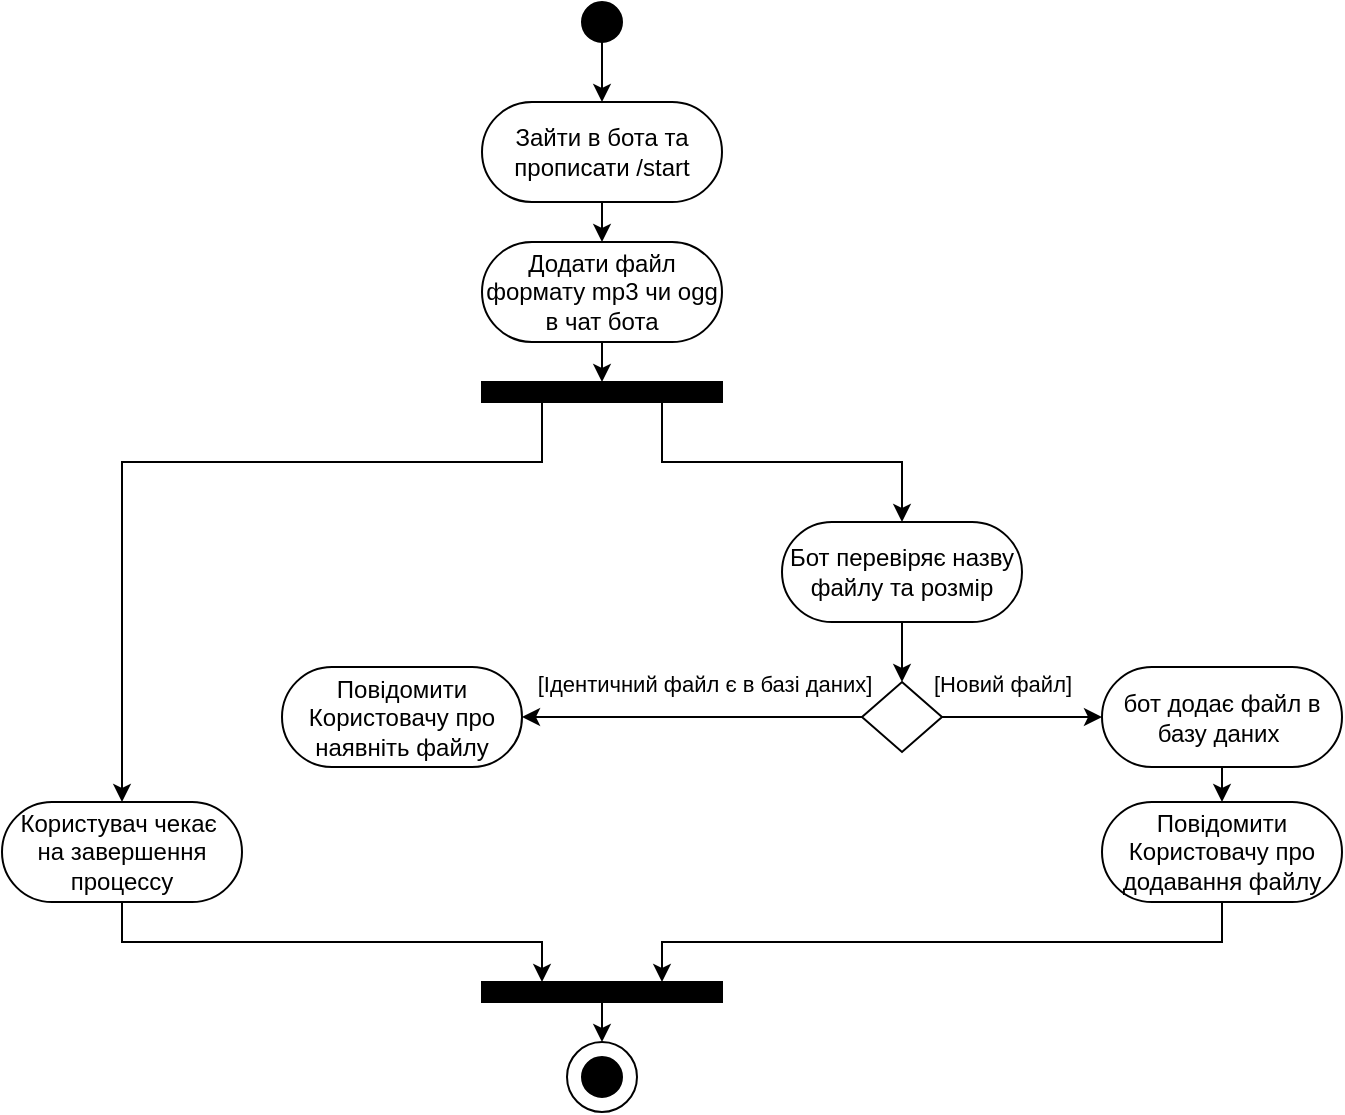 <mxfile version="26.0.16">
  <diagram name="Page-1" id="fPE3otcFdZa7aKzAyU-L">
    <mxGraphModel dx="1050" dy="522" grid="1" gridSize="10" guides="1" tooltips="1" connect="1" arrows="1" fold="1" page="1" pageScale="1" pageWidth="827" pageHeight="1169" math="0" shadow="0">
      <root>
        <mxCell id="0" />
        <mxCell id="1" parent="0" />
        <mxCell id="BwyocNEEMB0kV-cA6e3j-1" value="" style="ellipse;whiteSpace=wrap;html=1;aspect=fixed;fillColor=light-dark(#000000,var(--ge-dark-color, #121212));" vertex="1" parent="1">
          <mxGeometry x="370" y="30" width="20" height="20" as="geometry" />
        </mxCell>
        <mxCell id="BwyocNEEMB0kV-cA6e3j-2" value="" style="endArrow=classic;html=1;rounded=0;entryX=0.5;entryY=0;entryDx=0;entryDy=0;exitX=0.5;exitY=1;exitDx=0;exitDy=0;" edge="1" parent="1" source="BwyocNEEMB0kV-cA6e3j-1" target="BwyocNEEMB0kV-cA6e3j-4">
          <mxGeometry width="50" height="50" relative="1" as="geometry">
            <mxPoint x="210" y="107" as="sourcePoint" />
            <mxPoint x="290" y="80" as="targetPoint" />
          </mxGeometry>
        </mxCell>
        <mxCell id="BwyocNEEMB0kV-cA6e3j-4" value="Зайти в бота та прописати /start" style="rounded=1;whiteSpace=wrap;html=1;arcSize=50;" vertex="1" parent="1">
          <mxGeometry x="320" y="80" width="120" height="50" as="geometry" />
        </mxCell>
        <mxCell id="BwyocNEEMB0kV-cA6e3j-5" value="Додати файл формату mp3 чи ogg в чат бота" style="rounded=1;whiteSpace=wrap;html=1;arcSize=50;" vertex="1" parent="1">
          <mxGeometry x="320" y="150" width="120" height="50" as="geometry" />
        </mxCell>
        <mxCell id="BwyocNEEMB0kV-cA6e3j-43" style="edgeStyle=orthogonalEdgeStyle;rounded=0;orthogonalLoop=1;jettySize=auto;html=1;exitX=0.5;exitY=1;exitDx=0;exitDy=0;entryX=0.5;entryY=0;entryDx=0;entryDy=0;" edge="1" parent="1" source="BwyocNEEMB0kV-cA6e3j-6" target="BwyocNEEMB0kV-cA6e3j-29">
          <mxGeometry relative="1" as="geometry" />
        </mxCell>
        <mxCell id="BwyocNEEMB0kV-cA6e3j-6" value="бот додає файл в базу даних&amp;nbsp;" style="rounded=1;whiteSpace=wrap;html=1;arcSize=50;" vertex="1" parent="1">
          <mxGeometry x="630" y="362.5" width="120" height="50" as="geometry" />
        </mxCell>
        <mxCell id="BwyocNEEMB0kV-cA6e3j-28" style="edgeStyle=orthogonalEdgeStyle;rounded=0;orthogonalLoop=1;jettySize=auto;html=1;exitX=0.5;exitY=1;exitDx=0;exitDy=0;entryX=0.25;entryY=0;entryDx=0;entryDy=0;" edge="1" parent="1" source="BwyocNEEMB0kV-cA6e3j-7" target="BwyocNEEMB0kV-cA6e3j-13">
          <mxGeometry relative="1" as="geometry" />
        </mxCell>
        <mxCell id="BwyocNEEMB0kV-cA6e3j-7" value="Користувач чекає&amp;nbsp;&lt;div&gt;на завершення процессу&lt;/div&gt;" style="rounded=1;whiteSpace=wrap;html=1;arcSize=50;" vertex="1" parent="1">
          <mxGeometry x="80" y="430" width="120" height="50" as="geometry" />
        </mxCell>
        <mxCell id="BwyocNEEMB0kV-cA6e3j-27" style="edgeStyle=orthogonalEdgeStyle;rounded=0;orthogonalLoop=1;jettySize=auto;html=1;exitX=0.25;exitY=1;exitDx=0;exitDy=0;entryX=0.5;entryY=0;entryDx=0;entryDy=0;" edge="1" parent="1" source="BwyocNEEMB0kV-cA6e3j-9" target="BwyocNEEMB0kV-cA6e3j-7">
          <mxGeometry relative="1" as="geometry">
            <Array as="points">
              <mxPoint x="350" y="260" />
              <mxPoint x="140" y="260" />
            </Array>
          </mxGeometry>
        </mxCell>
        <mxCell id="BwyocNEEMB0kV-cA6e3j-32" style="edgeStyle=orthogonalEdgeStyle;rounded=0;orthogonalLoop=1;jettySize=auto;html=1;exitX=0.75;exitY=1;exitDx=0;exitDy=0;entryX=0.5;entryY=0;entryDx=0;entryDy=0;" edge="1" parent="1" source="BwyocNEEMB0kV-cA6e3j-9" target="BwyocNEEMB0kV-cA6e3j-23">
          <mxGeometry relative="1" as="geometry" />
        </mxCell>
        <mxCell id="BwyocNEEMB0kV-cA6e3j-9" value="" style="rounded=0;whiteSpace=wrap;html=1;fillColor=light-dark(#000000,var(--ge-dark-color, #121212));shadow=0;" vertex="1" parent="1">
          <mxGeometry x="320" y="220" width="120" height="10" as="geometry" />
        </mxCell>
        <mxCell id="BwyocNEEMB0kV-cA6e3j-10" value="" style="endArrow=classic;html=1;rounded=0;entryX=0.5;entryY=0;entryDx=0;entryDy=0;exitX=0.5;exitY=1;exitDx=0;exitDy=0;" edge="1" parent="1" source="BwyocNEEMB0kV-cA6e3j-5" target="BwyocNEEMB0kV-cA6e3j-9">
          <mxGeometry width="50" height="50" relative="1" as="geometry">
            <mxPoint x="170" y="250" as="sourcePoint" />
            <mxPoint x="220" y="200" as="targetPoint" />
          </mxGeometry>
        </mxCell>
        <mxCell id="BwyocNEEMB0kV-cA6e3j-13" value="" style="rounded=0;whiteSpace=wrap;html=1;fillColor=light-dark(#000000,var(--ge-dark-color, #121212));shadow=0;" vertex="1" parent="1">
          <mxGeometry x="320" y="520" width="120" height="10" as="geometry" />
        </mxCell>
        <mxCell id="BwyocNEEMB0kV-cA6e3j-16" value="" style="endArrow=classic;html=1;rounded=0;entryX=0.5;entryY=0;entryDx=0;entryDy=0;exitX=0.5;exitY=1;exitDx=0;exitDy=0;" edge="1" parent="1" source="BwyocNEEMB0kV-cA6e3j-13" target="BwyocNEEMB0kV-cA6e3j-18">
          <mxGeometry width="50" height="50" relative="1" as="geometry">
            <mxPoint x="440" y="450" as="sourcePoint" />
            <mxPoint x="490" y="400" as="targetPoint" />
          </mxGeometry>
        </mxCell>
        <mxCell id="BwyocNEEMB0kV-cA6e3j-18" value="" style="ellipse;whiteSpace=wrap;html=1;aspect=fixed;" vertex="1" parent="1">
          <mxGeometry x="362.5" y="550" width="35" height="35" as="geometry" />
        </mxCell>
        <mxCell id="BwyocNEEMB0kV-cA6e3j-19" value="" style="ellipse;whiteSpace=wrap;html=1;aspect=fixed;fillColor=light-dark(#000000,var(--ge-dark-color, #121212));" vertex="1" parent="1">
          <mxGeometry x="370" y="557.5" width="20" height="20" as="geometry" />
        </mxCell>
        <mxCell id="BwyocNEEMB0kV-cA6e3j-22" value="" style="endArrow=classic;html=1;rounded=0;exitX=0.5;exitY=1;exitDx=0;exitDy=0;entryX=0.5;entryY=0;entryDx=0;entryDy=0;" edge="1" parent="1" source="BwyocNEEMB0kV-cA6e3j-4" target="BwyocNEEMB0kV-cA6e3j-5">
          <mxGeometry width="50" height="50" relative="1" as="geometry">
            <mxPoint x="350" y="250" as="sourcePoint" />
            <mxPoint x="400" y="200" as="targetPoint" />
          </mxGeometry>
        </mxCell>
        <mxCell id="BwyocNEEMB0kV-cA6e3j-42" style="edgeStyle=orthogonalEdgeStyle;rounded=0;orthogonalLoop=1;jettySize=auto;html=1;exitX=0.5;exitY=1;exitDx=0;exitDy=0;entryX=0.5;entryY=0;entryDx=0;entryDy=0;" edge="1" parent="1" source="BwyocNEEMB0kV-cA6e3j-23" target="BwyocNEEMB0kV-cA6e3j-33">
          <mxGeometry relative="1" as="geometry" />
        </mxCell>
        <mxCell id="BwyocNEEMB0kV-cA6e3j-23" value="Бот перевіряє назву файлу та розмір" style="rounded=1;whiteSpace=wrap;html=1;arcSize=50;" vertex="1" parent="1">
          <mxGeometry x="470" y="290" width="120" height="50" as="geometry" />
        </mxCell>
        <mxCell id="BwyocNEEMB0kV-cA6e3j-25" value="Повідомити Користовачу про наявніть файлу" style="rounded=1;whiteSpace=wrap;html=1;arcSize=50;" vertex="1" parent="1">
          <mxGeometry x="220" y="362.5" width="120" height="50" as="geometry" />
        </mxCell>
        <mxCell id="BwyocNEEMB0kV-cA6e3j-44" style="edgeStyle=orthogonalEdgeStyle;rounded=0;orthogonalLoop=1;jettySize=auto;html=1;exitX=0.5;exitY=1;exitDx=0;exitDy=0;entryX=0.75;entryY=0;entryDx=0;entryDy=0;" edge="1" parent="1" source="BwyocNEEMB0kV-cA6e3j-29" target="BwyocNEEMB0kV-cA6e3j-13">
          <mxGeometry relative="1" as="geometry" />
        </mxCell>
        <mxCell id="BwyocNEEMB0kV-cA6e3j-29" value="Повідомити Користовачу про додавання файлу" style="rounded=1;whiteSpace=wrap;html=1;arcSize=50;" vertex="1" parent="1">
          <mxGeometry x="630" y="430" width="120" height="50" as="geometry" />
        </mxCell>
        <mxCell id="BwyocNEEMB0kV-cA6e3j-35" style="edgeStyle=orthogonalEdgeStyle;rounded=0;orthogonalLoop=1;jettySize=auto;html=1;exitX=0;exitY=0.5;exitDx=0;exitDy=0;" edge="1" parent="1" source="BwyocNEEMB0kV-cA6e3j-33" target="BwyocNEEMB0kV-cA6e3j-25">
          <mxGeometry relative="1" as="geometry" />
        </mxCell>
        <mxCell id="BwyocNEEMB0kV-cA6e3j-36" value="[Ідентичний файл є в базі даних]" style="edgeLabel;html=1;align=center;verticalAlign=middle;resizable=0;points=[];" vertex="1" connectable="0" parent="BwyocNEEMB0kV-cA6e3j-35">
          <mxGeometry x="0.269" y="-4" relative="1" as="geometry">
            <mxPoint x="29" y="-13" as="offset" />
          </mxGeometry>
        </mxCell>
        <mxCell id="BwyocNEEMB0kV-cA6e3j-38" style="edgeStyle=orthogonalEdgeStyle;rounded=0;orthogonalLoop=1;jettySize=auto;html=1;exitX=1;exitY=0.5;exitDx=0;exitDy=0;entryX=0;entryY=0.5;entryDx=0;entryDy=0;" edge="1" parent="1" source="BwyocNEEMB0kV-cA6e3j-33" target="BwyocNEEMB0kV-cA6e3j-6">
          <mxGeometry relative="1" as="geometry" />
        </mxCell>
        <mxCell id="BwyocNEEMB0kV-cA6e3j-41" value="[Новий файл]" style="edgeLabel;html=1;align=center;verticalAlign=middle;resizable=0;points=[];" vertex="1" connectable="0" parent="BwyocNEEMB0kV-cA6e3j-38">
          <mxGeometry x="-0.57" y="-3" relative="1" as="geometry">
            <mxPoint x="13" y="-20" as="offset" />
          </mxGeometry>
        </mxCell>
        <mxCell id="BwyocNEEMB0kV-cA6e3j-33" value="" style="rhombus;whiteSpace=wrap;html=1;" vertex="1" parent="1">
          <mxGeometry x="510" y="370" width="40" height="35" as="geometry" />
        </mxCell>
      </root>
    </mxGraphModel>
  </diagram>
</mxfile>
